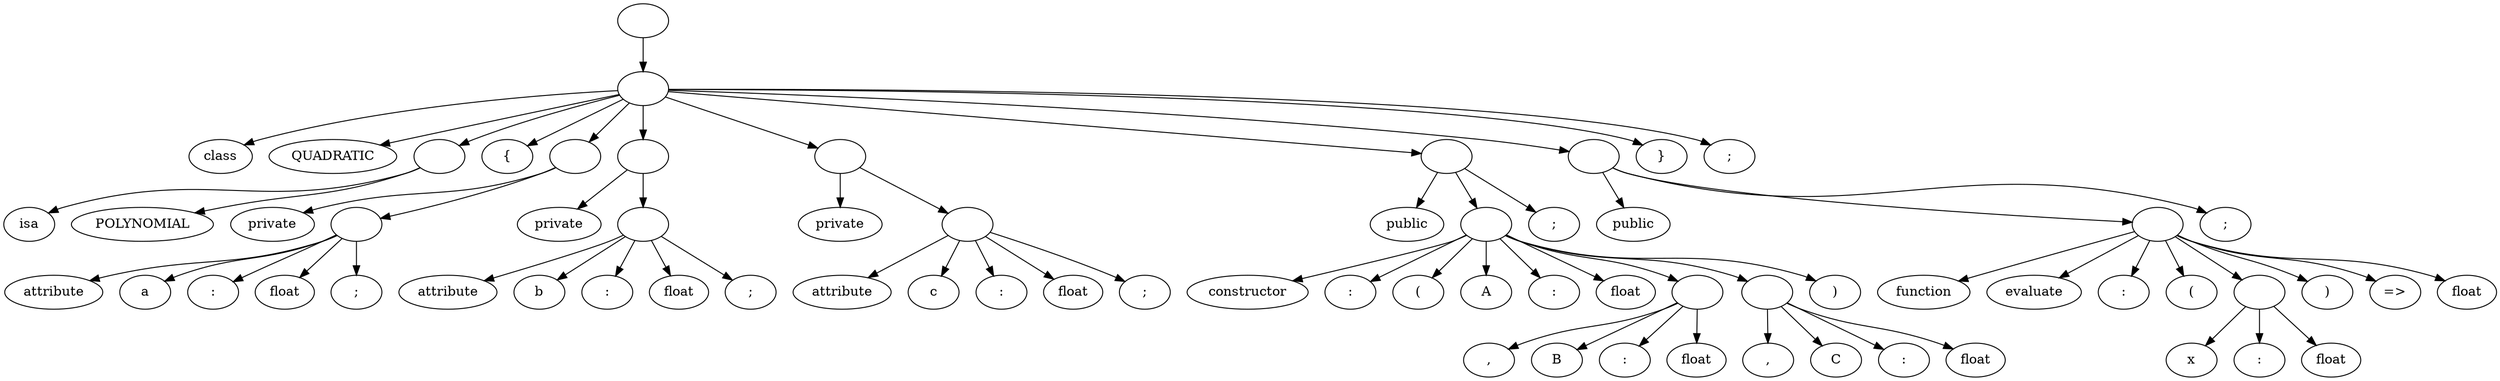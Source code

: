 digraph AST {
node20735233 [label=""]
node20735233 -> node52399374
node52399374 [label=""]
node52399374 -> node1832323
node1832323 [label="class"]
node52399374 -> node16490914
node16490914 [label="QUADRATIC"]
node52399374 -> node14200498
node14200498 [label=""]
node14200498 -> node60695621
node60695621 [label="isa"]
node14200498 -> node9389685
node9389685 [label="POLYNOMIAL"]
node52399374 -> node17398306
node17398306 [label="{"]
node52399374 -> node22367029
node22367029 [label=""]
node22367029 -> node67085535
node67085535 [label="private"]
node22367029 -> node66898905
node66898905 [label=""]
node66898905 -> node65219236
node65219236 [label="attribute"]
node66898905 -> node50102218
node50102218 [label="a"]
node66898905 -> node48266778
node48266778 [label=":"]
node66898905 -> node31747823
node31747823 [label="float"]
node66898905 -> node17294952
node17294952 [label=";"]
node52399374 -> node21436848
node21436848 [label=""]
node21436848 -> node58713911
node58713911 [label="private"]
node21436848 -> node58663159
node58663159 [label=""]
node58663159 -> node58206383
node58206383 [label="attribute"]
node58663159 -> node54095401
node54095401 [label="b"]
node58663159 -> node17096567
node17096567 [label=":"]
node58663159 -> node19651376
node19651376 [label="float"]
node58663159 -> node42644663
node42644663 [label=";"]
node52399374 -> node48257652
node48257652 [label=""]
node48257652 -> node31665688
node31665688 [label="private"]
node48257652 -> node16555740
node16555740 [label=""]
node16555740 -> node14783937
node14783937 [label="attribute"]
node16555740 -> node65946577
node65946577 [label="c"]
node16555740 -> node56648283
node56648283 [label=":"]
node16555740 -> node40072506
node40072506 [label="float"]
node16555740 -> node25108238
node25108238 [label=";"]
node52399374 -> node24647552
node24647552 [label=""]
node24647552 -> node20501377
node20501377 [label="public"]
node24647552 -> node50294666
node50294666 [label=""]
node50294666 -> node49998812
node49998812 [label="constructor"]
node50294666 -> node47336128
node47336128 [label=":"]
node50294666 -> node23371976
node23371976 [label="("]
node50294666 -> node9021196
node9021196 [label="A"]
node50294666 -> node14081900
node14081900 [label=":"]
node50294666 -> node59628243
node59628243 [label="float"]
node50294666 -> node66892145
node66892145 [label=""]
node66892145 -> node65158399
node65158399 [label=","]
node66892145 -> node49554687
node49554687 [label="B"]
node66892145 -> node43339000
node43339000 [label=":"]
node66892145 -> node54506685
node54506685 [label="float"]
node50294666 -> node20798117
node20798117 [label=""]
node20798117 -> node52965331
node52965331 [label=","]
node20798117 -> node6925935
node6925935 [label="C"]
node20798117 -> node62333418
node62333418 [label=":"]
node20798117 -> node24129853
node24129853 [label="float"]
node50294666 -> node15842089
node15842089 [label=")"]
node24647552 -> node8361080
node8361080 [label=";"]
node52399374 -> node8140857
node8140857 [label=""]
node8140857 -> node6158855
node6158855 [label="public"]
node8140857 -> node55429698
node55429698 [label=""]
node55429698 -> node29105235
node29105235 [label="function"]
node55429698 -> node60620523
node60620523 [label="evaluate"]
node55429698 -> node8713795
node8713795 [label=":"]
node55429698 -> node11315292
node11315292 [label="("]
node55429698 -> node34728767
node34728767 [label=""]
node34728767 -> node44123454
node44123454 [label="x"]
node34728767 -> node61566768
node61566768 [label=":"]
node34728767 -> node17230008
node17230008 [label="float"]
node55429698 -> node20852350
node20852350 [label=")"]
node55429698 -> node53453427
node53453427 [label="=>"]
node55429698 -> node11318800
node11318800 [label="float"]
node8140857 -> node34760343
node34760343 [label=";"]
node52399374 -> node44407631
node44407631 [label="}"]
node52399374 -> node64124362
node64124362 [label=";"]
}
